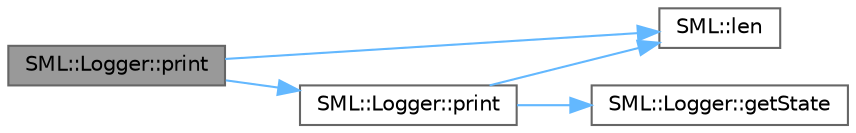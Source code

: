 digraph "SML::Logger::print"
{
 // LATEX_PDF_SIZE
  bgcolor="transparent";
  edge [fontname=Helvetica,fontsize=10,labelfontname=Helvetica,labelfontsize=10];
  node [fontname=Helvetica,fontsize=10,shape=box,height=0.2,width=0.4];
  rankdir="LR";
  Node1 [id="Node000001",label="SML::Logger::print",height=0.2,width=0.4,color="gray40", fillcolor="grey60", style="filled", fontcolor="black",tooltip="Print constant C-string."];
  Node1 -> Node2 [id="edge1_Node000001_Node000002",color="steelblue1",style="solid",tooltip=" "];
  Node2 [id="Node000002",label="SML::len",height=0.2,width=0.4,color="grey40", fillcolor="white", style="filled",URL="$group___string.html#ga2f1fe38b0f0a4e8e04a1b8cbe83fc0e9",tooltip="Find length of input C-string."];
  Node1 -> Node3 [id="edge2_Node000001_Node000003",color="steelblue1",style="solid",tooltip=" "];
  Node3 [id="Node000003",label="SML::Logger::print",height=0.2,width=0.4,color="grey40", fillcolor="white", style="filled",URL="$class_s_m_l_1_1_logger.html#a3aa7789d198491623fb3c0de003ab791",tooltip="Print constant C-string."];
  Node3 -> Node4 [id="edge3_Node000003_Node000004",color="steelblue1",style="solid",tooltip=" "];
  Node4 [id="Node000004",label="SML::Logger::getState",height=0.2,width=0.4,color="grey40", fillcolor="white", style="filled",URL="$class_s_m_l_1_1_logger.html#a43728d0a017a1f370a1415e2eefb0a4c",tooltip="Get logger state."];
  Node3 -> Node2 [id="edge4_Node000003_Node000002",color="steelblue1",style="solid",tooltip=" "];
}
